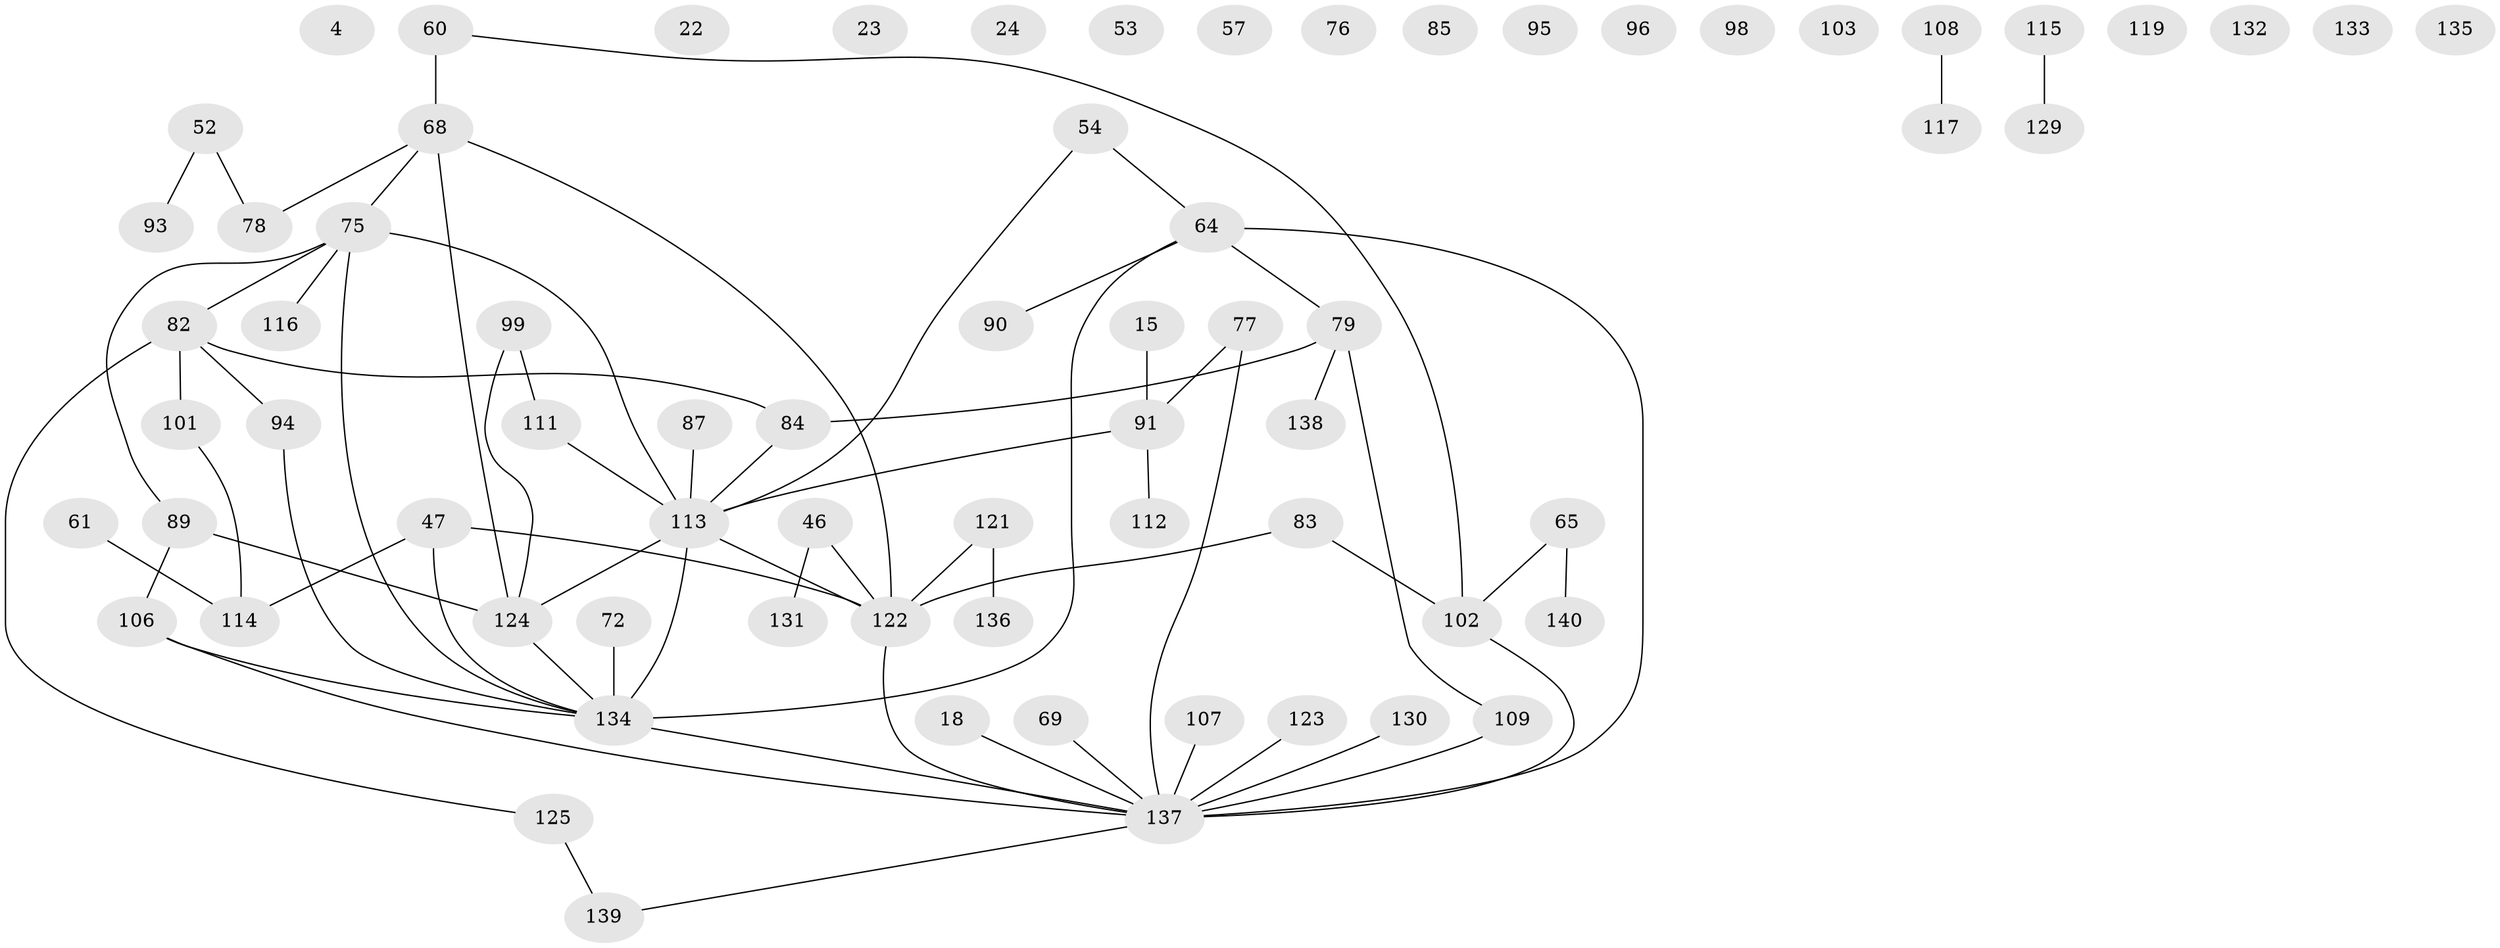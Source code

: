 // original degree distribution, {3: 0.17857142857142858, 5: 0.04285714285714286, 2: 0.2785714285714286, 0: 0.10714285714285714, 4: 0.15, 1: 0.2357142857142857, 6: 0.007142857142857143}
// Generated by graph-tools (version 1.1) at 2025/40/03/09/25 04:40:42]
// undirected, 70 vertices, 72 edges
graph export_dot {
graph [start="1"]
  node [color=gray90,style=filled];
  4;
  15;
  18;
  22;
  23;
  24;
  46;
  47;
  52 [super="+21"];
  53;
  54;
  57 [super="+25"];
  60;
  61;
  64 [super="+63+50"];
  65;
  68 [super="+41"];
  69;
  72;
  75 [super="+42+43"];
  76;
  77;
  78;
  79 [super="+71"];
  82 [super="+35"];
  83 [super="+3"];
  84 [super="+80"];
  85;
  87;
  89 [super="+17+88"];
  90;
  91 [super="+5"];
  93;
  94;
  95;
  96;
  98;
  99;
  101 [super="+10"];
  102;
  103;
  106;
  107;
  108;
  109;
  111;
  112;
  113 [super="+105+110"];
  114 [super="+1"];
  115;
  116;
  117;
  119;
  121;
  122 [super="+100"];
  123;
  124 [super="+104"];
  125 [super="+28+33+51+67"];
  129;
  130;
  131;
  132;
  133;
  134 [super="+81+120+128"];
  135;
  136;
  137 [super="+31+126"];
  138;
  139;
  140;
  15 -- 91;
  18 -- 137;
  46 -- 122;
  46 -- 131;
  47 -- 114 [weight=2];
  47 -- 122;
  47 -- 134;
  52 -- 93;
  52 -- 78;
  54 -- 64;
  54 -- 113;
  60 -- 102;
  60 -- 68;
  61 -- 114;
  64 -- 79 [weight=2];
  64 -- 137 [weight=2];
  64 -- 90;
  64 -- 134 [weight=2];
  65 -- 102;
  65 -- 140;
  68 -- 122 [weight=2];
  68 -- 78;
  68 -- 75;
  68 -- 124;
  69 -- 137;
  72 -- 134 [weight=2];
  75 -- 82;
  75 -- 116;
  75 -- 113 [weight=3];
  75 -- 134;
  75 -- 89;
  77 -- 91;
  77 -- 137;
  79 -- 84;
  79 -- 138;
  79 -- 109;
  82 -- 94;
  82 -- 125;
  82 -- 101;
  82 -- 84;
  83 -- 102;
  83 -- 122;
  84 -- 113;
  87 -- 113;
  89 -- 106;
  89 -- 124;
  91 -- 112;
  91 -- 113 [weight=2];
  94 -- 134;
  99 -- 111;
  99 -- 124;
  101 -- 114;
  102 -- 137;
  106 -- 137;
  106 -- 134 [weight=2];
  107 -- 137;
  108 -- 117;
  109 -- 137;
  111 -- 113;
  113 -- 124;
  113 -- 122;
  113 -- 134 [weight=2];
  115 -- 129;
  121 -- 136;
  121 -- 122;
  122 -- 137;
  123 -- 137;
  124 -- 134;
  125 -- 139;
  130 -- 137;
  134 -- 137;
  137 -- 139;
}
